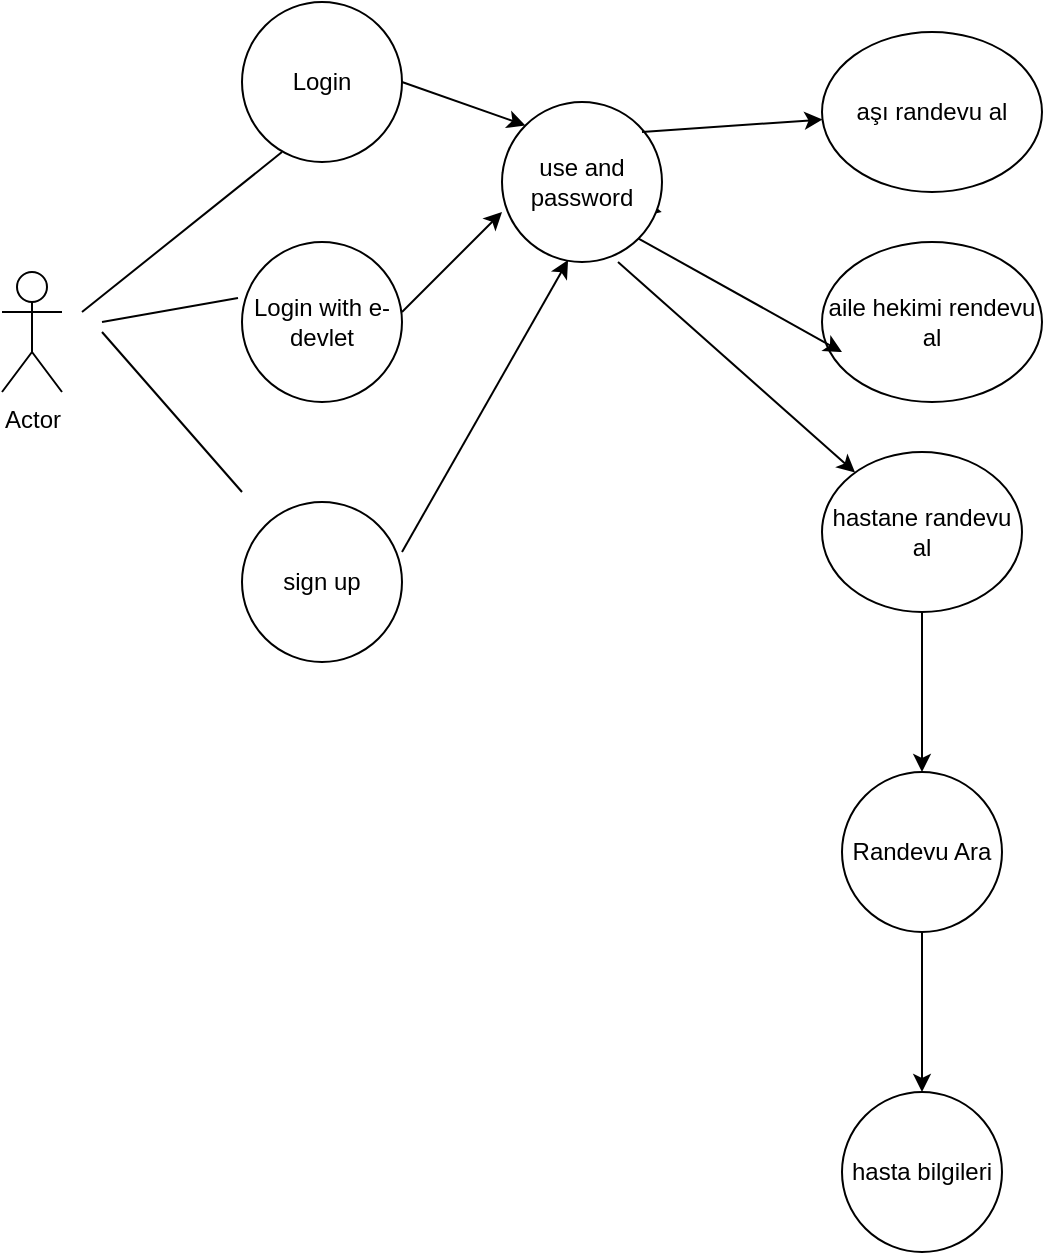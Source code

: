 <mxfile version="21.1.1" type="github">
  <diagram name="Page-1" id="PoJWFuyAsTQAJJArb5kZ">
    <mxGraphModel dx="954" dy="647" grid="1" gridSize="10" guides="1" tooltips="1" connect="1" arrows="1" fold="1" page="1" pageScale="1" pageWidth="827" pageHeight="1169" math="0" shadow="0">
      <root>
        <mxCell id="0" />
        <mxCell id="1" parent="0" />
        <mxCell id="-qMNbedY1m8K66-bMCqv-1" value="Actor" style="shape=umlActor;verticalLabelPosition=bottom;verticalAlign=top;html=1;outlineConnect=0;" vertex="1" parent="1">
          <mxGeometry x="10" y="240" width="30" height="60" as="geometry" />
        </mxCell>
        <mxCell id="-qMNbedY1m8K66-bMCqv-26" value="" style="endArrow=classic;html=1;rounded=0;entryX=0.483;entryY=0.745;entryDx=0;entryDy=0;entryPerimeter=0;" edge="1" parent="1">
          <mxGeometry width="50" height="50" relative="1" as="geometry">
            <mxPoint x="260" y="190" as="sourcePoint" />
            <mxPoint x="339.86" y="210.05" as="targetPoint" />
          </mxGeometry>
        </mxCell>
        <mxCell id="-qMNbedY1m8K66-bMCqv-31" value="" style="endArrow=classic;html=1;rounded=0;entryX=0;entryY=0;entryDx=0;entryDy=0;" edge="1" parent="1" target="-qMNbedY1m8K66-bMCqv-35">
          <mxGeometry width="50" height="50" relative="1" as="geometry">
            <mxPoint x="210" y="145" as="sourcePoint" />
            <mxPoint x="289.86" y="165.05" as="targetPoint" />
          </mxGeometry>
        </mxCell>
        <mxCell id="-qMNbedY1m8K66-bMCqv-32" value="Login with e-devlet" style="ellipse;whiteSpace=wrap;html=1;aspect=fixed;" vertex="1" parent="1">
          <mxGeometry x="130" y="225" width="80" height="80" as="geometry" />
        </mxCell>
        <mxCell id="-qMNbedY1m8K66-bMCqv-33" value="Login" style="ellipse;whiteSpace=wrap;html=1;aspect=fixed;" vertex="1" parent="1">
          <mxGeometry x="130" y="105" width="80" height="80" as="geometry" />
        </mxCell>
        <mxCell id="-qMNbedY1m8K66-bMCqv-34" value="sign up" style="ellipse;whiteSpace=wrap;html=1;aspect=fixed;" vertex="1" parent="1">
          <mxGeometry x="130" y="355" width="80" height="80" as="geometry" />
        </mxCell>
        <mxCell id="-qMNbedY1m8K66-bMCqv-35" value="use and password" style="ellipse;whiteSpace=wrap;html=1;" vertex="1" parent="1">
          <mxGeometry x="260" y="155" width="80" height="80" as="geometry" />
        </mxCell>
        <mxCell id="-qMNbedY1m8K66-bMCqv-37" value="" style="endArrow=classic;html=1;rounded=0;" edge="1" parent="1">
          <mxGeometry width="50" height="50" relative="1" as="geometry">
            <mxPoint x="210" y="260" as="sourcePoint" />
            <mxPoint x="260" y="210" as="targetPoint" />
            <Array as="points" />
          </mxGeometry>
        </mxCell>
        <mxCell id="-qMNbedY1m8K66-bMCqv-39" value="aşı randevu al" style="ellipse;whiteSpace=wrap;html=1;" vertex="1" parent="1">
          <mxGeometry x="420" y="120" width="110" height="80" as="geometry" />
        </mxCell>
        <mxCell id="-qMNbedY1m8K66-bMCqv-40" value="aile hekimi rendevu al" style="ellipse;whiteSpace=wrap;html=1;" vertex="1" parent="1">
          <mxGeometry x="420" y="225" width="110" height="80" as="geometry" />
        </mxCell>
        <mxCell id="-qMNbedY1m8K66-bMCqv-48" value="" style="edgeStyle=orthogonalEdgeStyle;rounded=0;orthogonalLoop=1;jettySize=auto;html=1;" edge="1" parent="1" source="-qMNbedY1m8K66-bMCqv-41" target="-qMNbedY1m8K66-bMCqv-47">
          <mxGeometry relative="1" as="geometry" />
        </mxCell>
        <mxCell id="-qMNbedY1m8K66-bMCqv-41" value="hastane randevu al" style="ellipse;whiteSpace=wrap;html=1;" vertex="1" parent="1">
          <mxGeometry x="420" y="330" width="100" height="80" as="geometry" />
        </mxCell>
        <mxCell id="-qMNbedY1m8K66-bMCqv-42" value="" style="endArrow=classic;html=1;rounded=0;entryX=0.413;entryY=0.988;entryDx=0;entryDy=0;entryPerimeter=0;" edge="1" parent="1" target="-qMNbedY1m8K66-bMCqv-35">
          <mxGeometry width="50" height="50" relative="1" as="geometry">
            <mxPoint x="210" y="380" as="sourcePoint" />
            <mxPoint x="260" y="330" as="targetPoint" />
          </mxGeometry>
        </mxCell>
        <mxCell id="-qMNbedY1m8K66-bMCqv-43" value="" style="endArrow=classic;html=1;rounded=0;exitX=1;exitY=1;exitDx=0;exitDy=0;" edge="1" parent="1" source="-qMNbedY1m8K66-bMCqv-35">
          <mxGeometry width="50" height="50" relative="1" as="geometry">
            <mxPoint x="380" y="330" as="sourcePoint" />
            <mxPoint x="430" y="280" as="targetPoint" />
          </mxGeometry>
        </mxCell>
        <mxCell id="-qMNbedY1m8K66-bMCqv-44" value="" style="endArrow=classic;html=1;rounded=0;exitX=1;exitY=1;exitDx=0;exitDy=0;" edge="1" parent="1" target="-qMNbedY1m8K66-bMCqv-39">
          <mxGeometry width="50" height="50" relative="1" as="geometry">
            <mxPoint x="330" y="170" as="sourcePoint" />
            <mxPoint x="432" y="227" as="targetPoint" />
          </mxGeometry>
        </mxCell>
        <mxCell id="-qMNbedY1m8K66-bMCqv-46" value="" style="endArrow=classic;html=1;rounded=0;exitX=1;exitY=1;exitDx=0;exitDy=0;" edge="1" parent="1" target="-qMNbedY1m8K66-bMCqv-41">
          <mxGeometry width="50" height="50" relative="1" as="geometry">
            <mxPoint x="318" y="235" as="sourcePoint" />
            <mxPoint x="420" y="292" as="targetPoint" />
          </mxGeometry>
        </mxCell>
        <mxCell id="-qMNbedY1m8K66-bMCqv-51" value="" style="edgeStyle=orthogonalEdgeStyle;rounded=0;orthogonalLoop=1;jettySize=auto;html=1;" edge="1" parent="1" source="-qMNbedY1m8K66-bMCqv-47" target="-qMNbedY1m8K66-bMCqv-50">
          <mxGeometry relative="1" as="geometry" />
        </mxCell>
        <mxCell id="-qMNbedY1m8K66-bMCqv-47" value="Randevu Ara" style="ellipse;whiteSpace=wrap;html=1;" vertex="1" parent="1">
          <mxGeometry x="430" y="490" width="80" height="80" as="geometry" />
        </mxCell>
        <mxCell id="-qMNbedY1m8K66-bMCqv-50" value="hasta bilgileri" style="ellipse;whiteSpace=wrap;html=1;" vertex="1" parent="1">
          <mxGeometry x="430" y="650" width="80" height="80" as="geometry" />
        </mxCell>
        <mxCell id="-qMNbedY1m8K66-bMCqv-59" value="" style="endArrow=none;html=1;rounded=0;entryX=0.25;entryY=0.938;entryDx=0;entryDy=0;entryPerimeter=0;" edge="1" parent="1" target="-qMNbedY1m8K66-bMCqv-33">
          <mxGeometry width="50" height="50" relative="1" as="geometry">
            <mxPoint x="50" y="260" as="sourcePoint" />
            <mxPoint x="100" y="210" as="targetPoint" />
          </mxGeometry>
        </mxCell>
        <mxCell id="-qMNbedY1m8K66-bMCqv-60" value="" style="endArrow=none;html=1;rounded=0;entryX=-0.025;entryY=0.35;entryDx=0;entryDy=0;entryPerimeter=0;" edge="1" parent="1" target="-qMNbedY1m8K66-bMCqv-32">
          <mxGeometry width="50" height="50" relative="1" as="geometry">
            <mxPoint x="60" y="265" as="sourcePoint" />
            <mxPoint x="110" y="230" as="targetPoint" />
          </mxGeometry>
        </mxCell>
        <mxCell id="-qMNbedY1m8K66-bMCqv-61" value="" style="endArrow=none;html=1;rounded=0;" edge="1" parent="1">
          <mxGeometry width="50" height="50" relative="1" as="geometry">
            <mxPoint x="130" y="350" as="sourcePoint" />
            <mxPoint x="60" y="270" as="targetPoint" />
          </mxGeometry>
        </mxCell>
      </root>
    </mxGraphModel>
  </diagram>
</mxfile>
